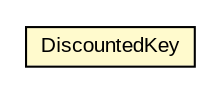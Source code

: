 #!/usr/local/bin/dot
#
# Class diagram 
# Generated by UMLGraph version R5_6-24-gf6e263 (http://www.umlgraph.org/)
#

digraph G {
	edge [fontname="arial",fontsize=10,labelfontname="arial",labelfontsize=10];
	node [fontname="arial",fontsize=10,shape=plaintext];
	nodesep=0.25;
	ranksep=0.5;
	// edu.arizona.biosemantics.semanticmarkup.markupelement.description.ling.learn.lib.unsupervised.DiscountedKey
	c55217 [label=<<table title="edu.arizona.biosemantics.semanticmarkup.markupelement.description.ling.learn.lib.unsupervised.DiscountedKey" border="0" cellborder="1" cellspacing="0" cellpadding="2" port="p" bgcolor="lemonChiffon" href="./DiscountedKey.html">
		<tr><td><table border="0" cellspacing="0" cellpadding="1">
<tr><td align="center" balign="center"> DiscountedKey </td></tr>
		</table></td></tr>
		</table>>, URL="./DiscountedKey.html", fontname="arial", fontcolor="black", fontsize=10.0];
}

